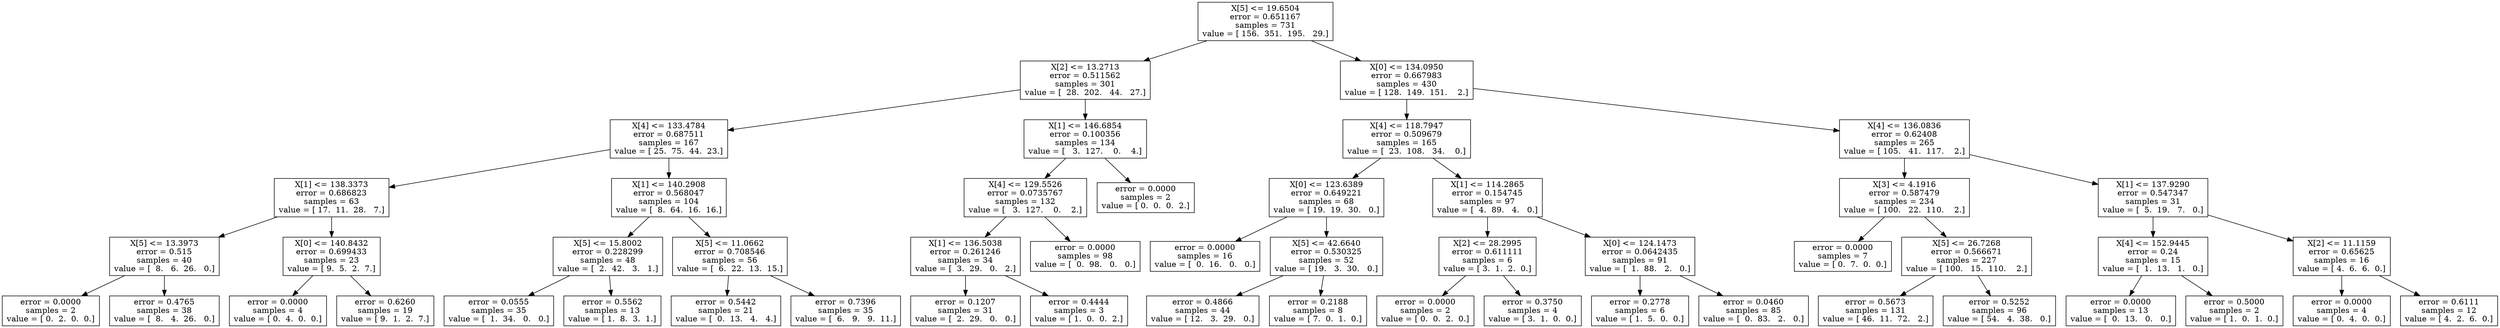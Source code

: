 digraph Tree {
0 [label="X[5] <= 19.6504\nerror = 0.651167\nsamples = 731\nvalue = [ 156.  351.  195.   29.]", shape="box"] ;
1 [label="X[2] <= 13.2713\nerror = 0.511562\nsamples = 301\nvalue = [  28.  202.   44.   27.]", shape="box"] ;
0 -> 1 ;
2 [label="X[4] <= 133.4784\nerror = 0.687511\nsamples = 167\nvalue = [ 25.  75.  44.  23.]", shape="box"] ;
1 -> 2 ;
3 [label="X[1] <= 138.3373\nerror = 0.686823\nsamples = 63\nvalue = [ 17.  11.  28.   7.]", shape="box"] ;
2 -> 3 ;
4 [label="X[5] <= 13.3973\nerror = 0.515\nsamples = 40\nvalue = [  8.   6.  26.   0.]", shape="box"] ;
3 -> 4 ;
5 [label="error = 0.0000\nsamples = 2\nvalue = [ 0.  2.  0.  0.]", shape="box"] ;
4 -> 5 ;
6 [label="error = 0.4765\nsamples = 38\nvalue = [  8.   4.  26.   0.]", shape="box"] ;
4 -> 6 ;
7 [label="X[0] <= 140.8432\nerror = 0.699433\nsamples = 23\nvalue = [ 9.  5.  2.  7.]", shape="box"] ;
3 -> 7 ;
8 [label="error = 0.0000\nsamples = 4\nvalue = [ 0.  4.  0.  0.]", shape="box"] ;
7 -> 8 ;
9 [label="error = 0.6260\nsamples = 19\nvalue = [ 9.  1.  2.  7.]", shape="box"] ;
7 -> 9 ;
10 [label="X[1] <= 140.2908\nerror = 0.568047\nsamples = 104\nvalue = [  8.  64.  16.  16.]", shape="box"] ;
2 -> 10 ;
11 [label="X[5] <= 15.8002\nerror = 0.228299\nsamples = 48\nvalue = [  2.  42.   3.   1.]", shape="box"] ;
10 -> 11 ;
12 [label="error = 0.0555\nsamples = 35\nvalue = [  1.  34.   0.   0.]", shape="box"] ;
11 -> 12 ;
13 [label="error = 0.5562\nsamples = 13\nvalue = [ 1.  8.  3.  1.]", shape="box"] ;
11 -> 13 ;
14 [label="X[5] <= 11.0662\nerror = 0.708546\nsamples = 56\nvalue = [  6.  22.  13.  15.]", shape="box"] ;
10 -> 14 ;
15 [label="error = 0.5442\nsamples = 21\nvalue = [  0.  13.   4.   4.]", shape="box"] ;
14 -> 15 ;
16 [label="error = 0.7396\nsamples = 35\nvalue = [  6.   9.   9.  11.]", shape="box"] ;
14 -> 16 ;
17 [label="X[1] <= 146.6854\nerror = 0.100356\nsamples = 134\nvalue = [   3.  127.    0.    4.]", shape="box"] ;
1 -> 17 ;
18 [label="X[4] <= 129.5526\nerror = 0.0735767\nsamples = 132\nvalue = [   3.  127.    0.    2.]", shape="box"] ;
17 -> 18 ;
19 [label="X[1] <= 136.5038\nerror = 0.261246\nsamples = 34\nvalue = [  3.  29.   0.   2.]", shape="box"] ;
18 -> 19 ;
20 [label="error = 0.1207\nsamples = 31\nvalue = [  2.  29.   0.   0.]", shape="box"] ;
19 -> 20 ;
21 [label="error = 0.4444\nsamples = 3\nvalue = [ 1.  0.  0.  2.]", shape="box"] ;
19 -> 21 ;
22 [label="error = 0.0000\nsamples = 98\nvalue = [  0.  98.   0.   0.]", shape="box"] ;
18 -> 22 ;
23 [label="error = 0.0000\nsamples = 2\nvalue = [ 0.  0.  0.  2.]", shape="box"] ;
17 -> 23 ;
24 [label="X[0] <= 134.0950\nerror = 0.667983\nsamples = 430\nvalue = [ 128.  149.  151.    2.]", shape="box"] ;
0 -> 24 ;
25 [label="X[4] <= 118.7947\nerror = 0.509679\nsamples = 165\nvalue = [  23.  108.   34.    0.]", shape="box"] ;
24 -> 25 ;
26 [label="X[0] <= 123.6389\nerror = 0.649221\nsamples = 68\nvalue = [ 19.  19.  30.   0.]", shape="box"] ;
25 -> 26 ;
27 [label="error = 0.0000\nsamples = 16\nvalue = [  0.  16.   0.   0.]", shape="box"] ;
26 -> 27 ;
28 [label="X[5] <= 42.6640\nerror = 0.530325\nsamples = 52\nvalue = [ 19.   3.  30.   0.]", shape="box"] ;
26 -> 28 ;
29 [label="error = 0.4866\nsamples = 44\nvalue = [ 12.   3.  29.   0.]", shape="box"] ;
28 -> 29 ;
30 [label="error = 0.2188\nsamples = 8\nvalue = [ 7.  0.  1.  0.]", shape="box"] ;
28 -> 30 ;
31 [label="X[1] <= 114.2865\nerror = 0.154745\nsamples = 97\nvalue = [  4.  89.   4.   0.]", shape="box"] ;
25 -> 31 ;
32 [label="X[2] <= 28.2995\nerror = 0.611111\nsamples = 6\nvalue = [ 3.  1.  2.  0.]", shape="box"] ;
31 -> 32 ;
33 [label="error = 0.0000\nsamples = 2\nvalue = [ 0.  0.  2.  0.]", shape="box"] ;
32 -> 33 ;
34 [label="error = 0.3750\nsamples = 4\nvalue = [ 3.  1.  0.  0.]", shape="box"] ;
32 -> 34 ;
35 [label="X[0] <= 124.1473\nerror = 0.0642435\nsamples = 91\nvalue = [  1.  88.   2.   0.]", shape="box"] ;
31 -> 35 ;
36 [label="error = 0.2778\nsamples = 6\nvalue = [ 1.  5.  0.  0.]", shape="box"] ;
35 -> 36 ;
37 [label="error = 0.0460\nsamples = 85\nvalue = [  0.  83.   2.   0.]", shape="box"] ;
35 -> 37 ;
38 [label="X[4] <= 136.0836\nerror = 0.62408\nsamples = 265\nvalue = [ 105.   41.  117.    2.]", shape="box"] ;
24 -> 38 ;
39 [label="X[3] <= 4.1916\nerror = 0.587479\nsamples = 234\nvalue = [ 100.   22.  110.    2.]", shape="box"] ;
38 -> 39 ;
40 [label="error = 0.0000\nsamples = 7\nvalue = [ 0.  7.  0.  0.]", shape="box"] ;
39 -> 40 ;
41 [label="X[5] <= 26.7268\nerror = 0.566671\nsamples = 227\nvalue = [ 100.   15.  110.    2.]", shape="box"] ;
39 -> 41 ;
42 [label="error = 0.5673\nsamples = 131\nvalue = [ 46.  11.  72.   2.]", shape="box"] ;
41 -> 42 ;
43 [label="error = 0.5252\nsamples = 96\nvalue = [ 54.   4.  38.   0.]", shape="box"] ;
41 -> 43 ;
44 [label="X[1] <= 137.9290\nerror = 0.547347\nsamples = 31\nvalue = [  5.  19.   7.   0.]", shape="box"] ;
38 -> 44 ;
45 [label="X[4] <= 152.9445\nerror = 0.24\nsamples = 15\nvalue = [  1.  13.   1.   0.]", shape="box"] ;
44 -> 45 ;
46 [label="error = 0.0000\nsamples = 13\nvalue = [  0.  13.   0.   0.]", shape="box"] ;
45 -> 46 ;
47 [label="error = 0.5000\nsamples = 2\nvalue = [ 1.  0.  1.  0.]", shape="box"] ;
45 -> 47 ;
48 [label="X[2] <= 11.1159\nerror = 0.65625\nsamples = 16\nvalue = [ 4.  6.  6.  0.]", shape="box"] ;
44 -> 48 ;
49 [label="error = 0.0000\nsamples = 4\nvalue = [ 0.  4.  0.  0.]", shape="box"] ;
48 -> 49 ;
50 [label="error = 0.6111\nsamples = 12\nvalue = [ 4.  2.  6.  0.]", shape="box"] ;
48 -> 50 ;
}